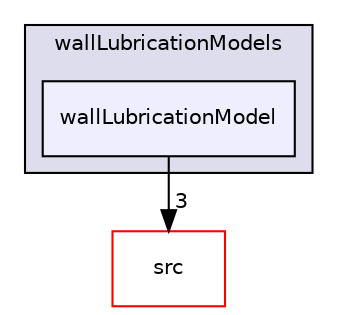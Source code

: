 digraph "applications/solvers/multiphase/twoPhaseEulerFoam/interfacialModels/wallLubricationModels/wallLubricationModel" {
  bgcolor=transparent;
  compound=true
  node [ fontsize="10", fontname="Helvetica"];
  edge [ labelfontsize="10", labelfontname="Helvetica"];
  subgraph clusterdir_e3b447723574590c1503966e204656bb {
    graph [ bgcolor="#ddddee", pencolor="black", label="wallLubricationModels" fontname="Helvetica", fontsize="10", URL="dir_e3b447723574590c1503966e204656bb.html"]
  dir_45aa1d3e94517b1a0982b731eb8cd790 [shape=box, label="wallLubricationModel", style="filled", fillcolor="#eeeeff", pencolor="black", URL="dir_45aa1d3e94517b1a0982b731eb8cd790.html"];
  }
  dir_68267d1309a1af8e8297ef4c3efbcdba [shape=box label="src" color="red" URL="dir_68267d1309a1af8e8297ef4c3efbcdba.html"];
  dir_45aa1d3e94517b1a0982b731eb8cd790->dir_68267d1309a1af8e8297ef4c3efbcdba [headlabel="3", labeldistance=1.5 headhref="dir_000337_000736.html"];
}
